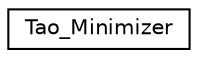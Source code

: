 digraph "Graphical Class Hierarchy"
{
  edge [fontname="Helvetica",fontsize="10",labelfontname="Helvetica",labelfontsize="10"];
  node [fontname="Helvetica",fontsize="10",shape=record];
  rankdir="LR";
  Node1 [label="Tao_Minimizer",height=0.2,width=0.4,color="black", fillcolor="white", style="filled",URL="$classTao__Minimizer.html"];
}
